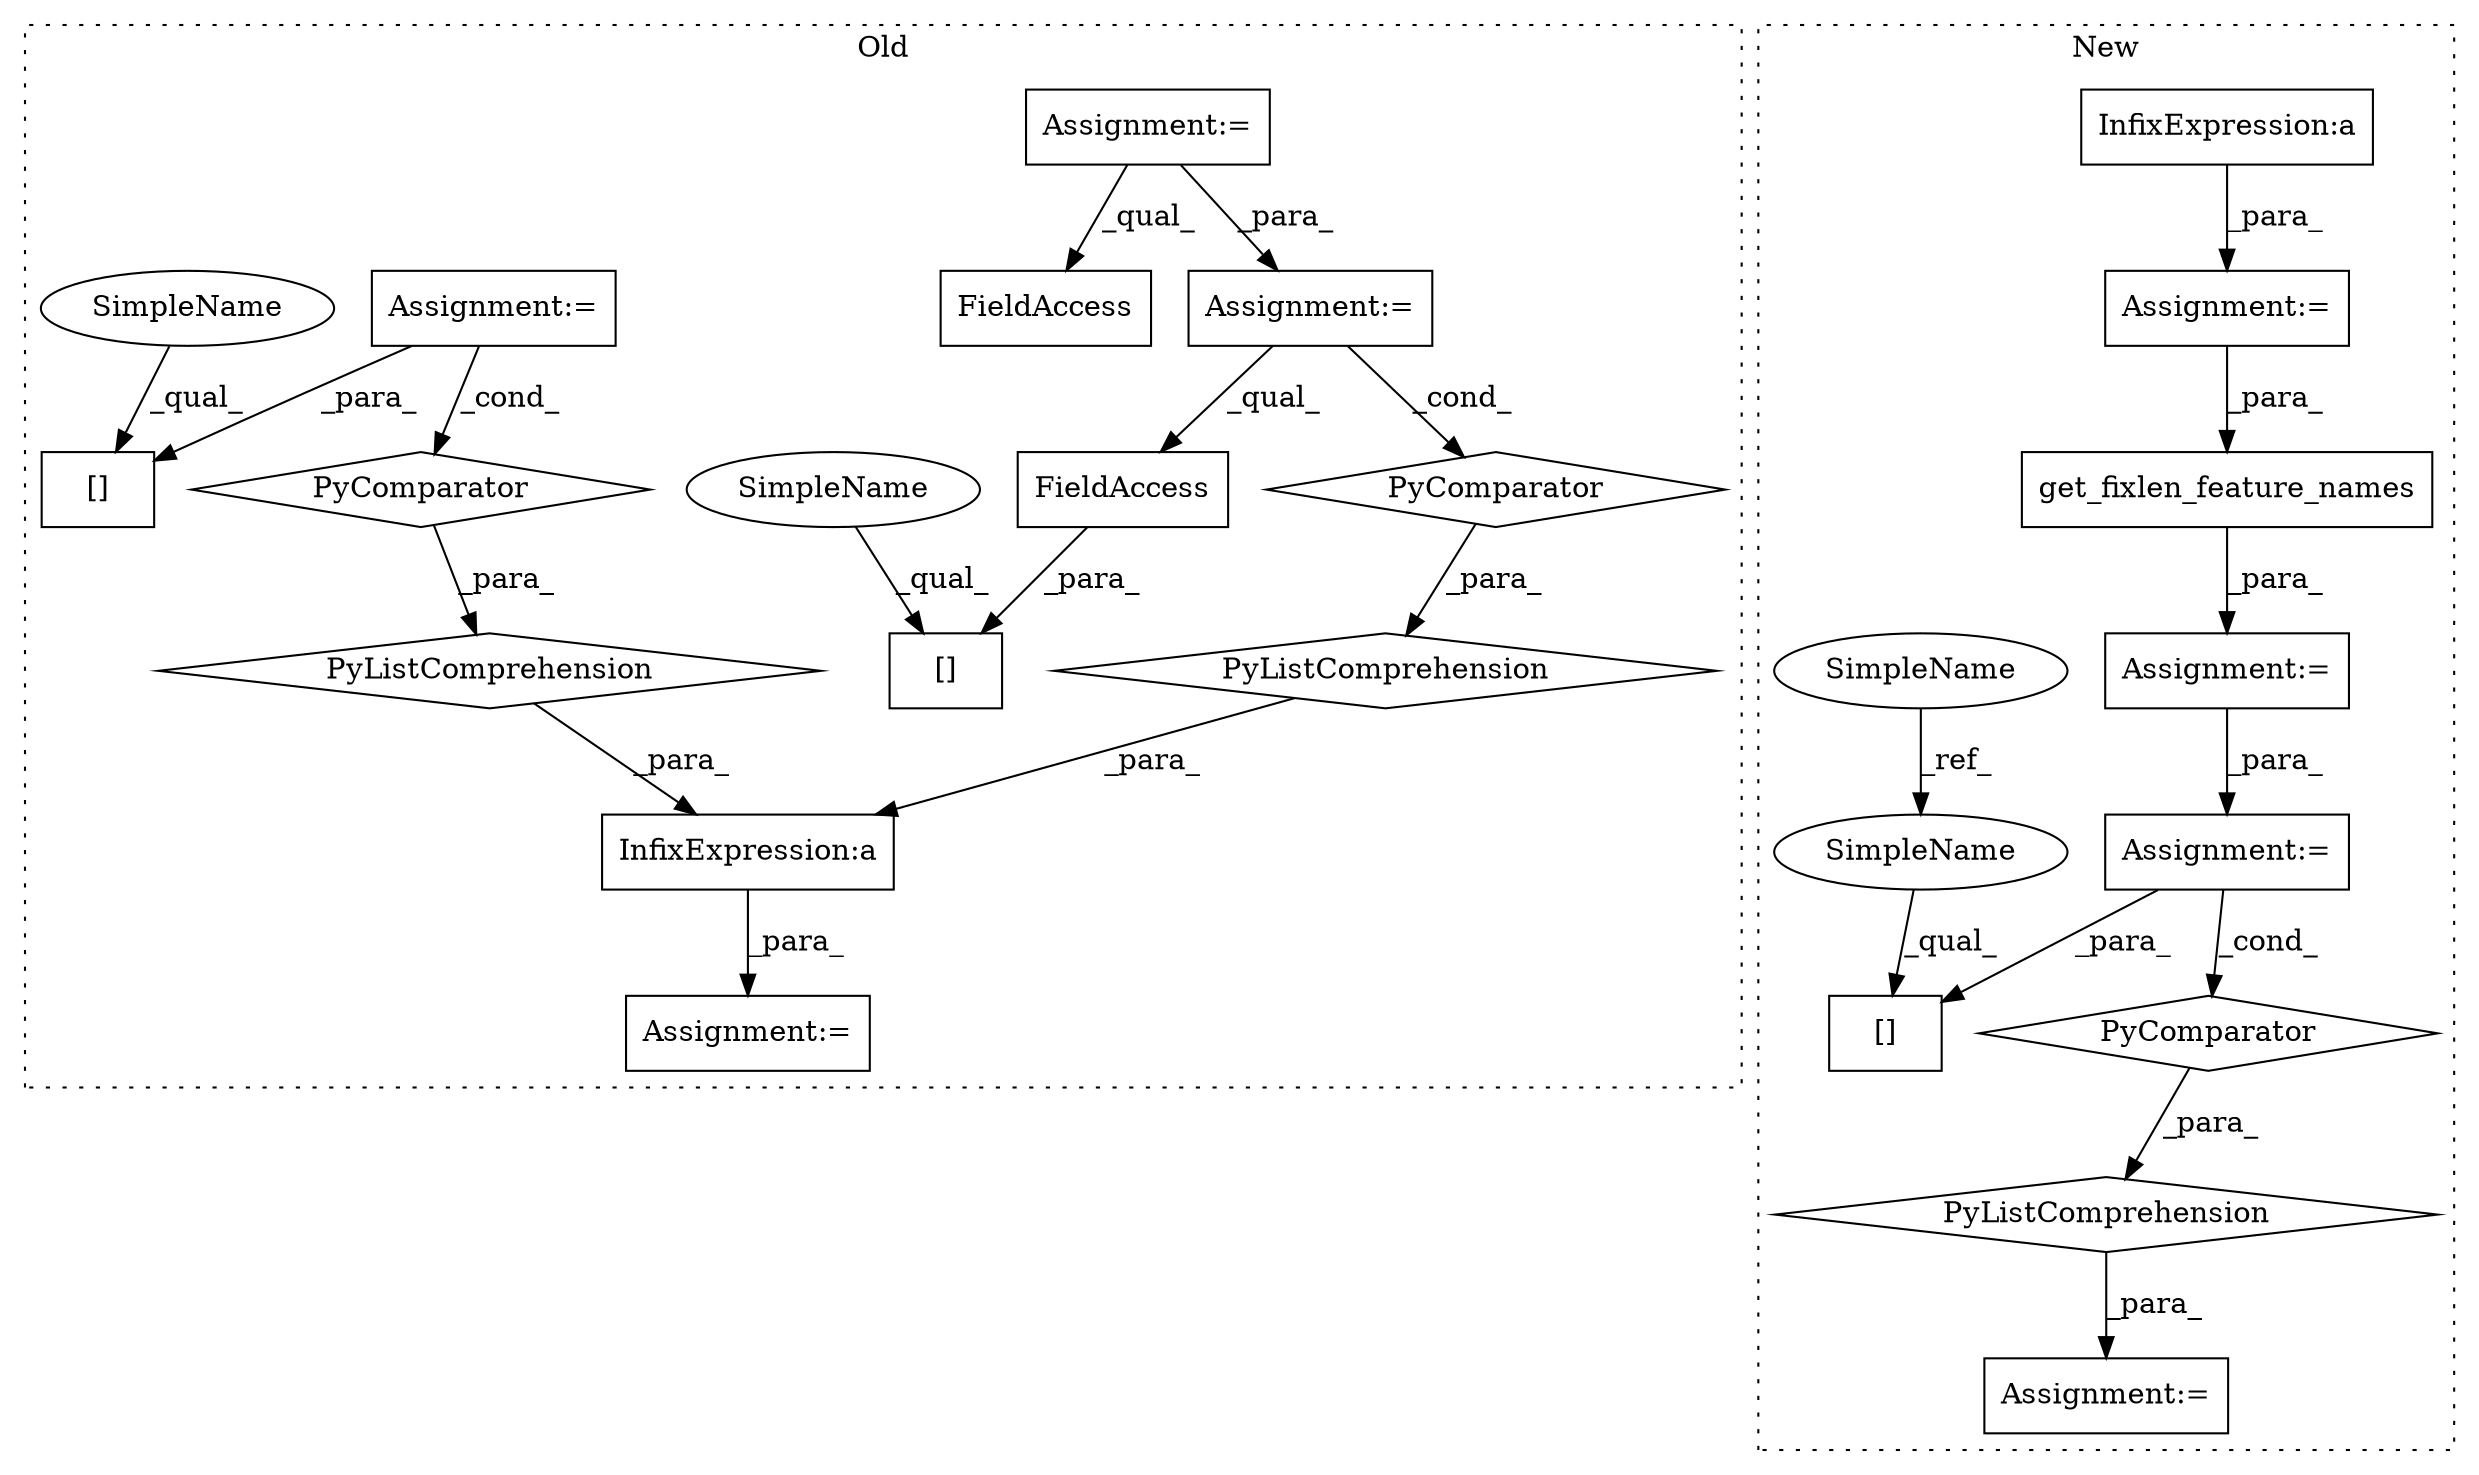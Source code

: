 digraph G {
subgraph cluster0 {
1 [label="PyComparator" a="113" s="1533" l="44" shape="diamond"];
3 [label="InfixExpression:a" a="27" s="1580" l="14" shape="box"];
6 [label="PyListComprehension" a="109" s="1594" l="144" shape="diamond"];
9 [label="PyComparator" a="113" s="1690" l="40" shape="diamond"];
10 [label="PyListComprehension" a="109" s="1449" l="136" shape="diamond"];
11 [label="Assignment:=" a="7" s="1290" l="1" shape="box"];
14 [label="Assignment:=" a="7" s="540" l="1" shape="box"];
15 [label="[]" a="2" s="1449,1471" l="13,1" shape="box"];
17 [label="[]" a="2" s="1594,1623" l="13,1" shape="box"];
18 [label="FieldAccess" a="22" s="1317" l="9" shape="box"];
19 [label="FieldAccess" a="22" s="1462" l="9" shape="box"];
20 [label="Assignment:=" a="7" s="1690" l="40" shape="box"];
22 [label="Assignment:=" a="7" s="1533" l="44" shape="box"];
25 [label="SimpleName" a="42" s="1449" l="12" shape="ellipse"];
26 [label="SimpleName" a="42" s="1594" l="12" shape="ellipse"];
label = "Old";
style="dotted";
}
subgraph cluster1 {
2 [label="get_fixlen_feature_names" a="32" s="1742,1782" l="25,1" shape="box"];
4 [label="InfixExpression:a" a="27" s="1120" l="3" shape="box"];
5 [label="[]" a="2" s="1871,1888" l="13,1" shape="box"];
7 [label="PyListComprehension" a="109" s="1871" l="123" shape="diamond"];
8 [label="PyComparator" a="113" s="1947" l="39" shape="diamond"];
12 [label="Assignment:=" a="7" s="1858" l="1" shape="box"];
13 [label="Assignment:=" a="7" s="1026" l="2" shape="box"];
16 [label="SimpleName" a="42" s="1567" l="12" shape="ellipse"];
21 [label="Assignment:=" a="7" s="1947" l="39" shape="box"];
23 [label="Assignment:=" a="7" s="1741" l="1" shape="box"];
24 [label="SimpleName" a="42" s="1871" l="12" shape="ellipse"];
label = "New";
style="dotted";
}
1 -> 10 [label="_para_"];
2 -> 23 [label="_para_"];
3 -> 11 [label="_para_"];
4 -> 13 [label="_para_"];
6 -> 3 [label="_para_"];
7 -> 12 [label="_para_"];
8 -> 7 [label="_para_"];
9 -> 6 [label="_para_"];
10 -> 3 [label="_para_"];
13 -> 2 [label="_para_"];
14 -> 22 [label="_para_"];
14 -> 18 [label="_qual_"];
16 -> 24 [label="_ref_"];
19 -> 15 [label="_para_"];
20 -> 17 [label="_para_"];
20 -> 9 [label="_cond_"];
21 -> 8 [label="_cond_"];
21 -> 5 [label="_para_"];
22 -> 1 [label="_cond_"];
22 -> 19 [label="_qual_"];
23 -> 21 [label="_para_"];
24 -> 5 [label="_qual_"];
25 -> 15 [label="_qual_"];
26 -> 17 [label="_qual_"];
}